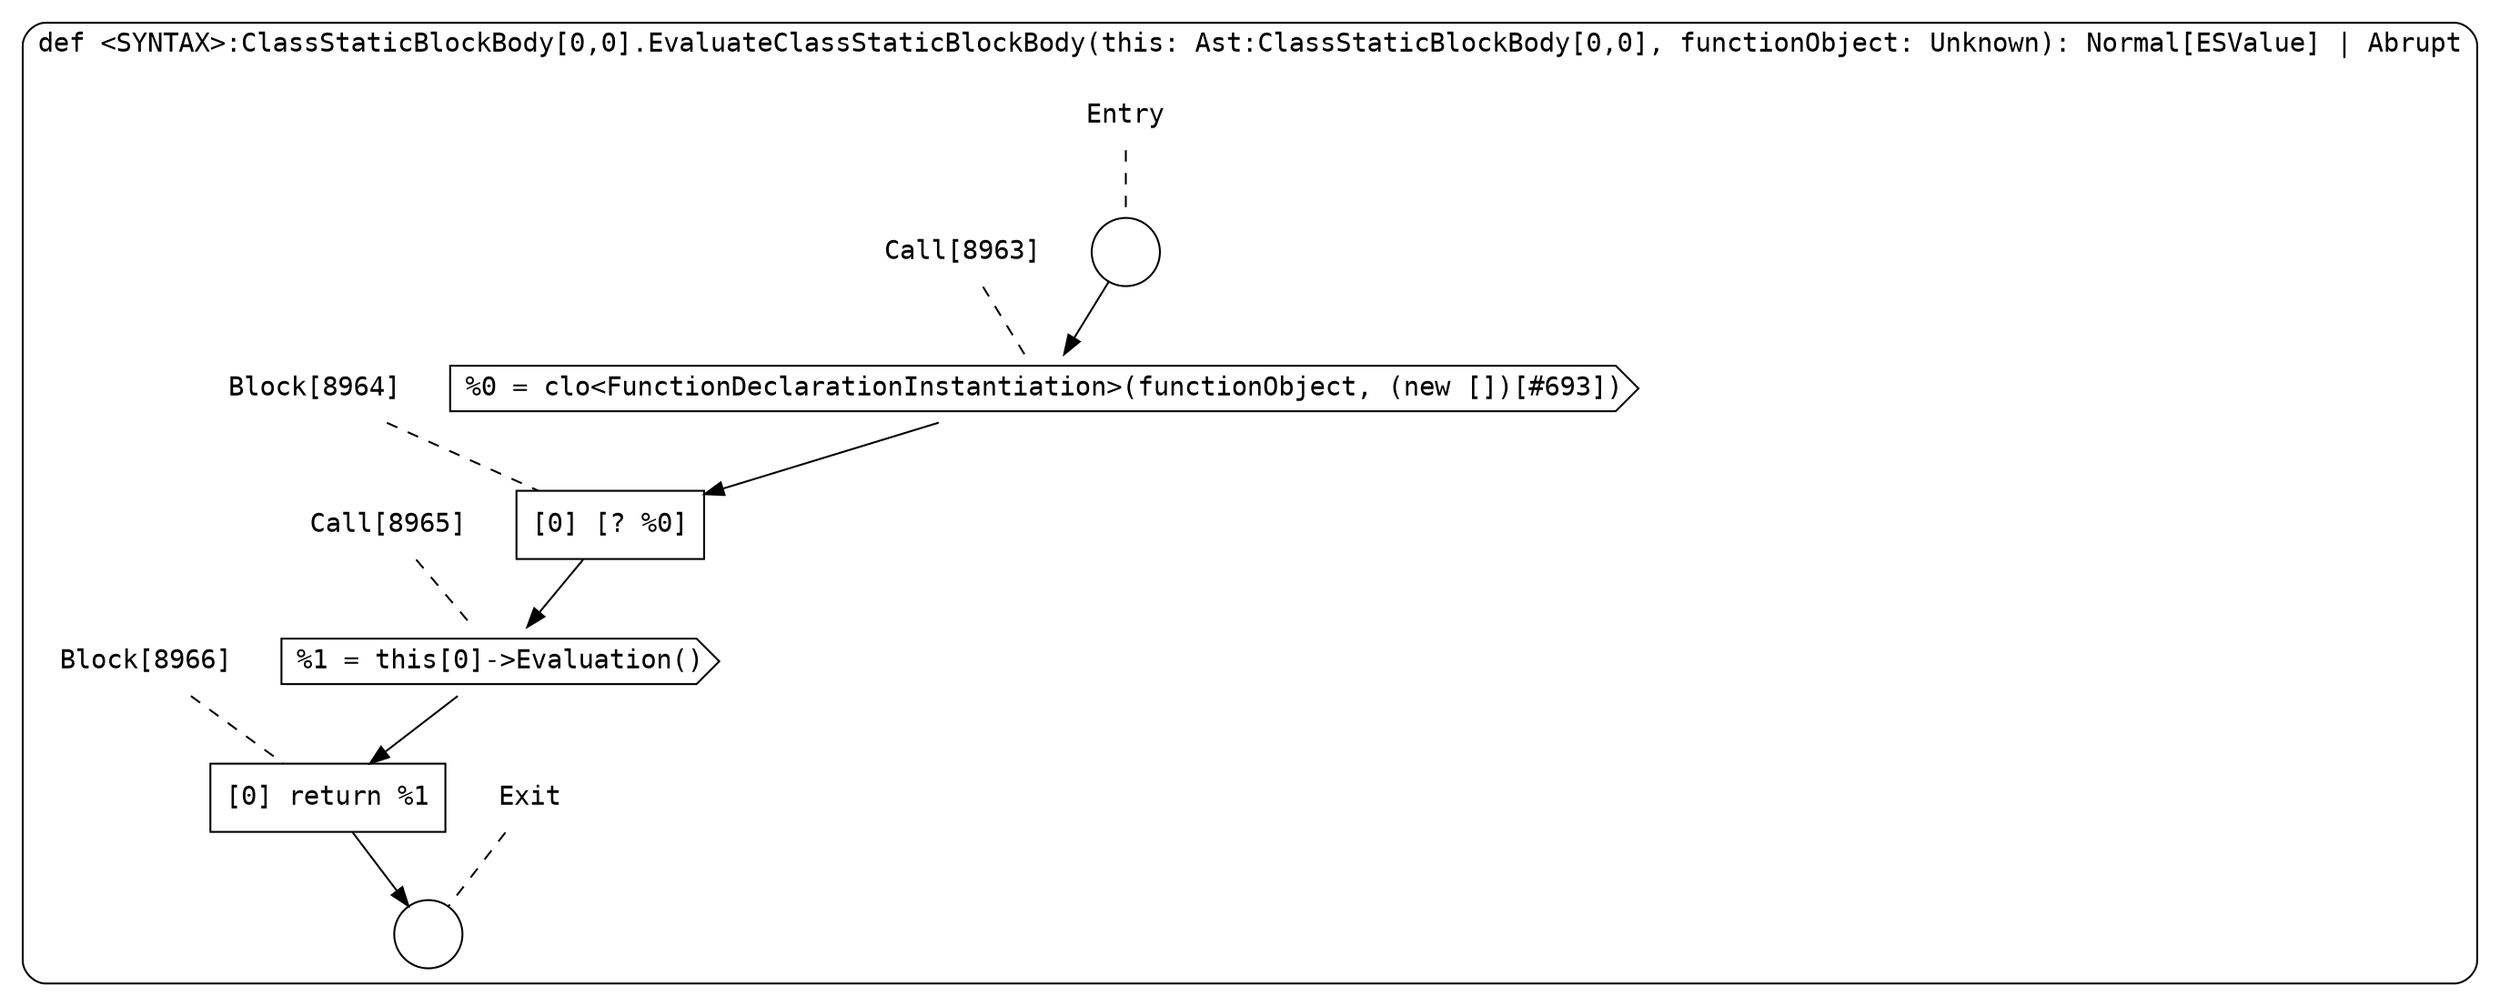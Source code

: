 digraph {
  graph [fontname = "Consolas"]
  node [fontname = "Consolas"]
  edge [fontname = "Consolas"]
  subgraph cluster1682 {
    label = "def <SYNTAX>:ClassStaticBlockBody[0,0].EvaluateClassStaticBlockBody(this: Ast:ClassStaticBlockBody[0,0], functionObject: Unknown): Normal[ESValue] | Abrupt"
    style = rounded
    cluster1682_entry_name [shape=none, label=<<font color="black">Entry</font>>]
    cluster1682_entry_name -> cluster1682_entry [arrowhead=none, color="black", style=dashed]
    cluster1682_entry [shape=circle label=" " color="black" fillcolor="white" style=filled]
    cluster1682_entry -> node8963 [color="black"]
    cluster1682_exit_name [shape=none, label=<<font color="black">Exit</font>>]
    cluster1682_exit_name -> cluster1682_exit [arrowhead=none, color="black", style=dashed]
    cluster1682_exit [shape=circle label=" " color="black" fillcolor="white" style=filled]
    node8963_name [shape=none, label=<<font color="black">Call[8963]</font>>]
    node8963_name -> node8963 [arrowhead=none, color="black", style=dashed]
    node8963 [shape=cds, label=<<font color="black">%0 = clo&lt;FunctionDeclarationInstantiation&gt;(functionObject, (new [])[#693])</font>> color="black" fillcolor="white", style=filled]
    node8963 -> node8964 [color="black"]
    node8964_name [shape=none, label=<<font color="black">Block[8964]</font>>]
    node8964_name -> node8964 [arrowhead=none, color="black", style=dashed]
    node8964 [shape=box, label=<<font color="black">[0] [? %0]<BR ALIGN="LEFT"/></font>> color="black" fillcolor="white", style=filled]
    node8964 -> node8965 [color="black"]
    node8965_name [shape=none, label=<<font color="black">Call[8965]</font>>]
    node8965_name -> node8965 [arrowhead=none, color="black", style=dashed]
    node8965 [shape=cds, label=<<font color="black">%1 = this[0]-&gt;Evaluation()</font>> color="black" fillcolor="white", style=filled]
    node8965 -> node8966 [color="black"]
    node8966_name [shape=none, label=<<font color="black">Block[8966]</font>>]
    node8966_name -> node8966 [arrowhead=none, color="black", style=dashed]
    node8966 [shape=box, label=<<font color="black">[0] return %1<BR ALIGN="LEFT"/></font>> color="black" fillcolor="white", style=filled]
    node8966 -> cluster1682_exit [color="black"]
  }
}